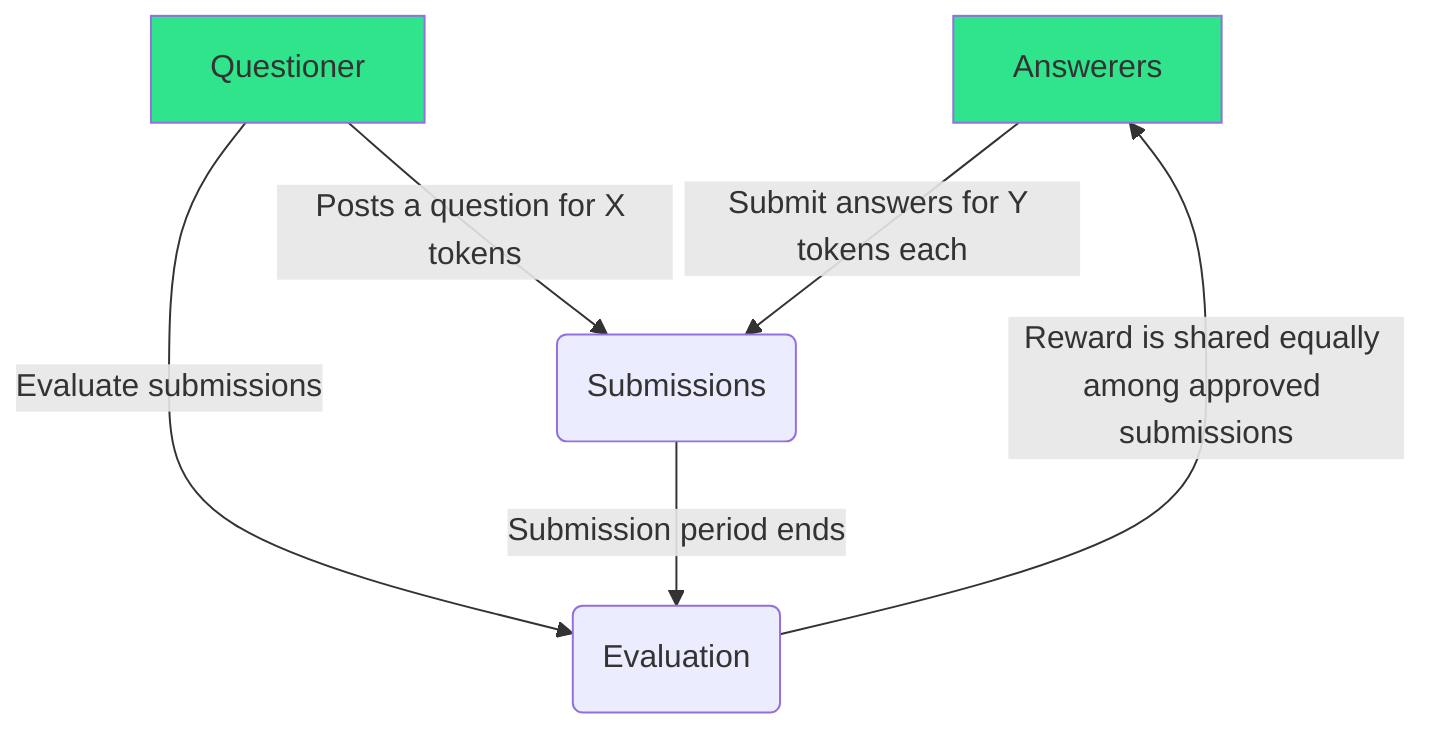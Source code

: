 graph TD
B[Answerers]
style B fill:#2FE48B
style A fill:#2FE48B
A[Questioner] --> |Posts a question for X tokens| C(Submissions)
B[Answerers] --> |Submit answers for Y tokens each| C
A -->|Evaluate submissions| D(Evaluation)
C --> |Submission period ends| D
D --> |Reward is shared equally among approved submissions|B